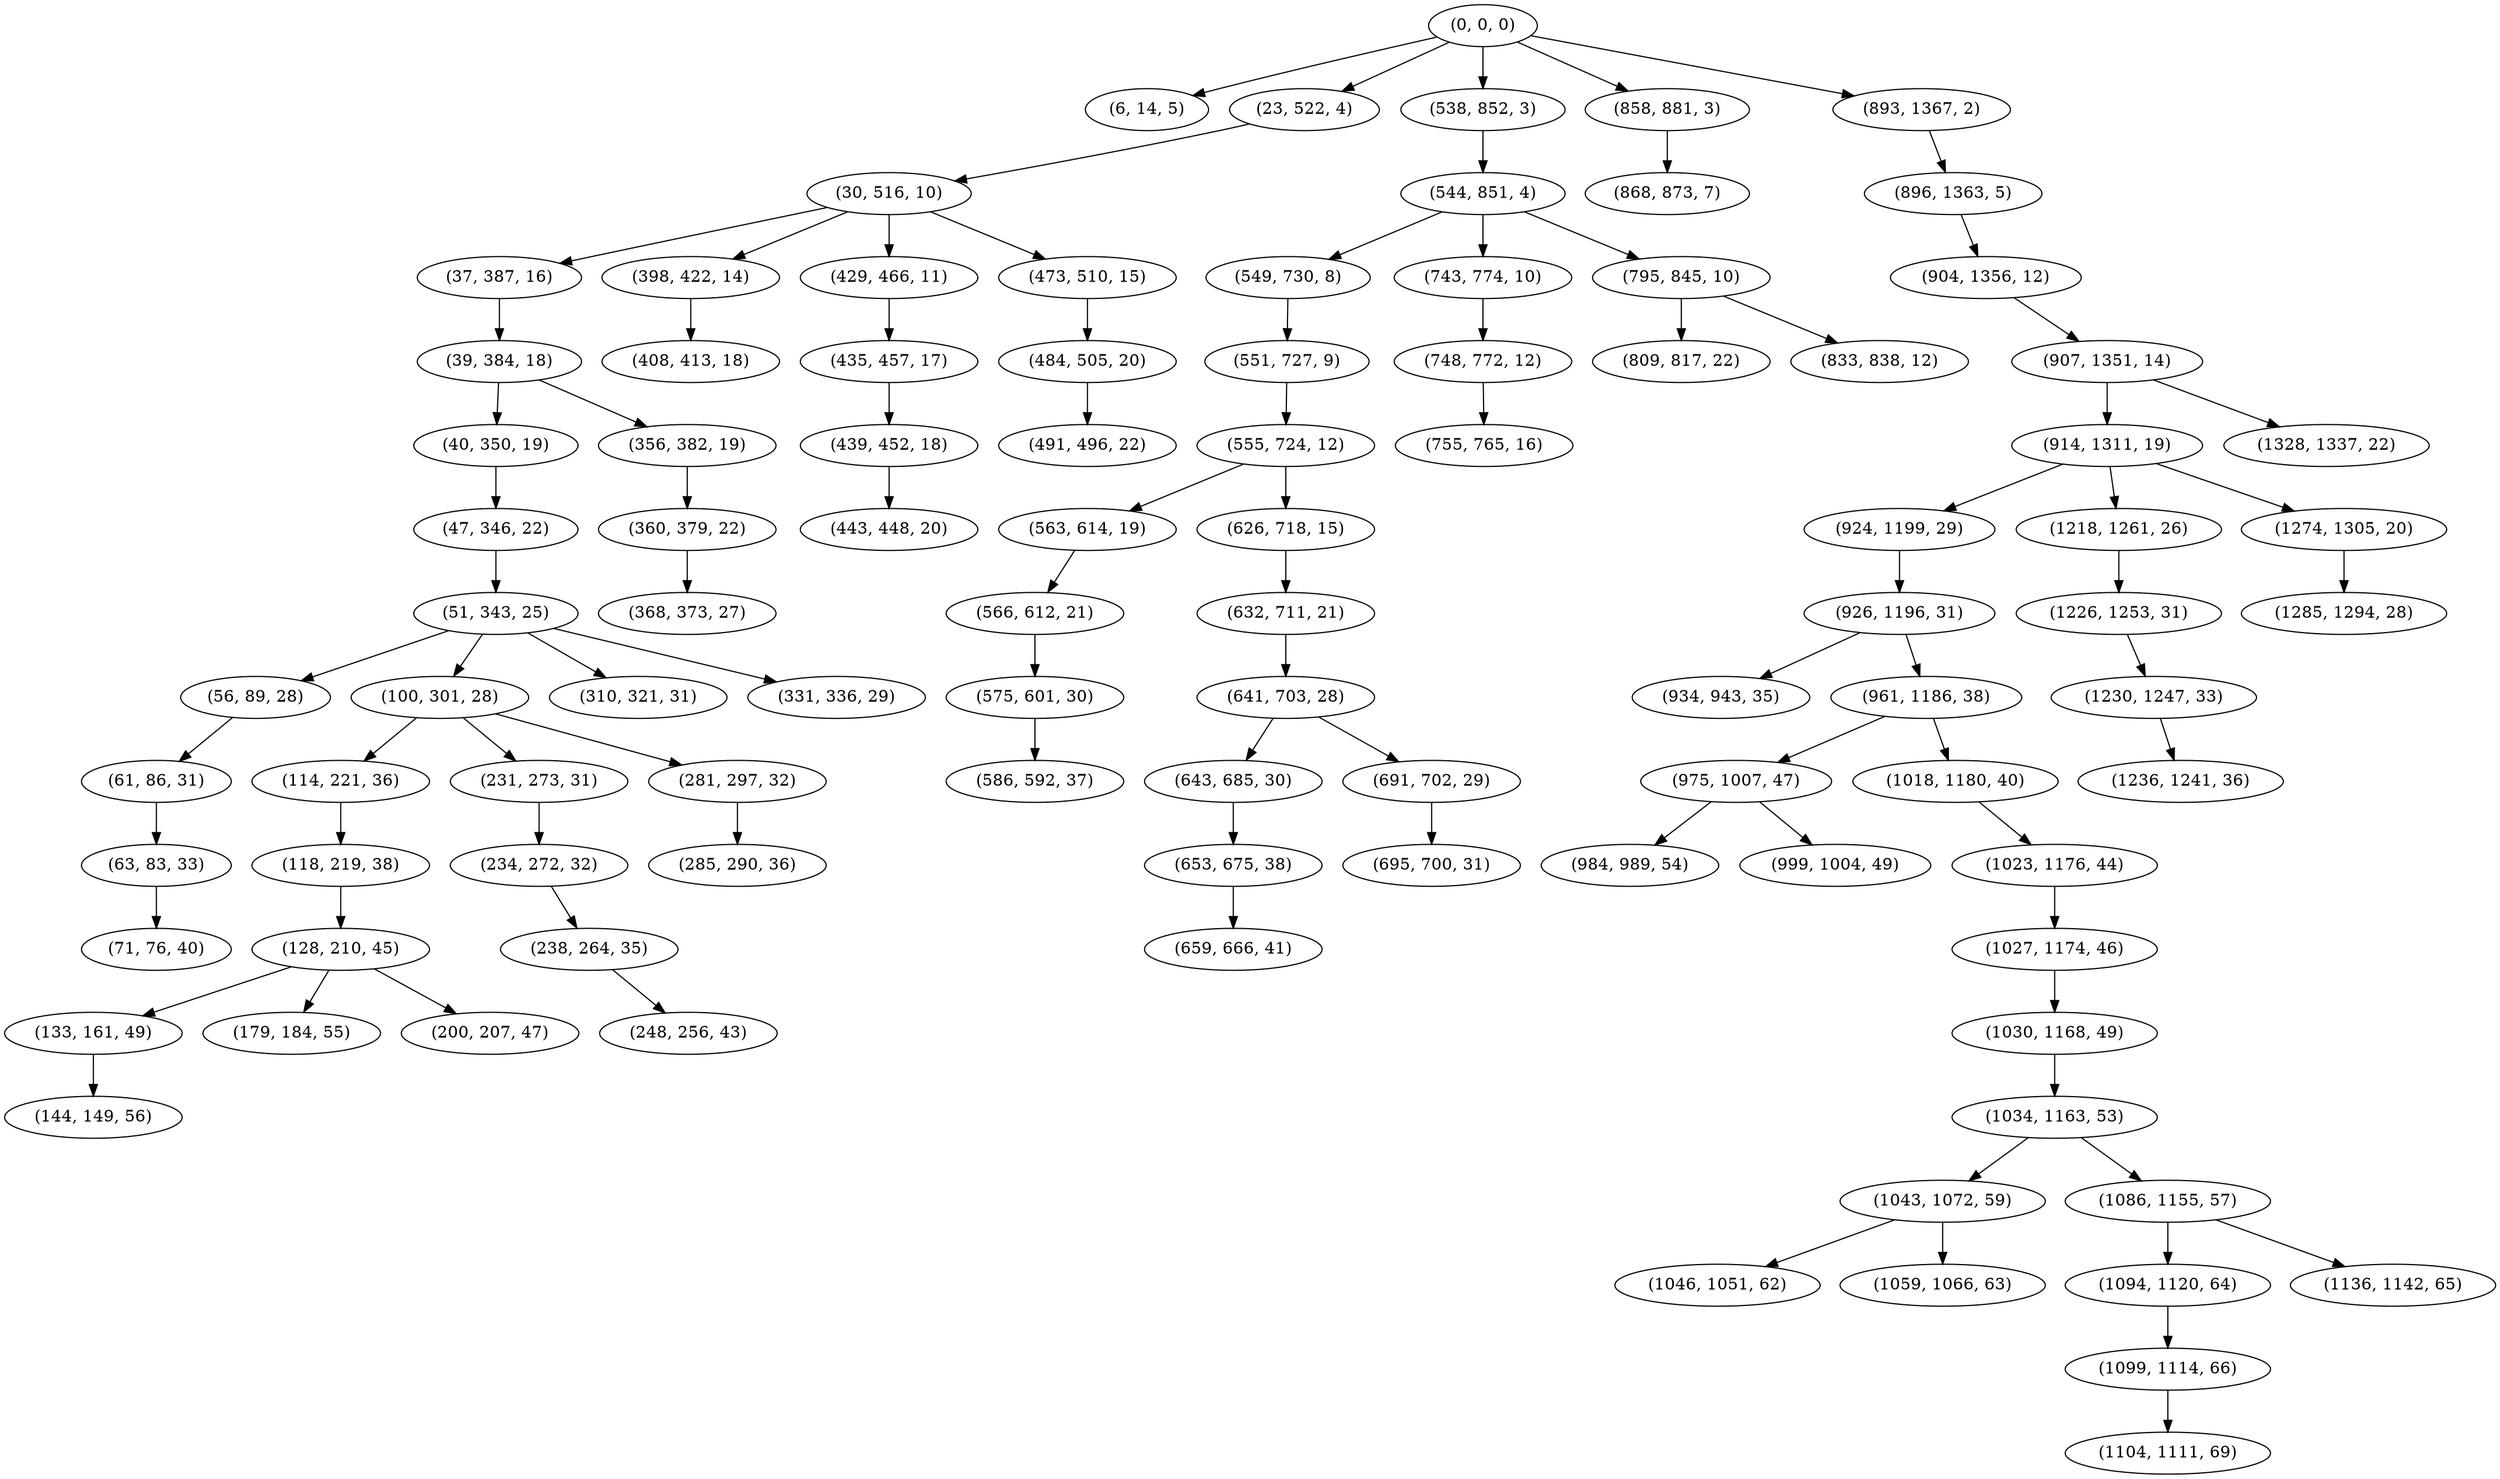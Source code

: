 digraph tree {
    "(0, 0, 0)";
    "(6, 14, 5)";
    "(23, 522, 4)";
    "(30, 516, 10)";
    "(37, 387, 16)";
    "(39, 384, 18)";
    "(40, 350, 19)";
    "(47, 346, 22)";
    "(51, 343, 25)";
    "(56, 89, 28)";
    "(61, 86, 31)";
    "(63, 83, 33)";
    "(71, 76, 40)";
    "(100, 301, 28)";
    "(114, 221, 36)";
    "(118, 219, 38)";
    "(128, 210, 45)";
    "(133, 161, 49)";
    "(144, 149, 56)";
    "(179, 184, 55)";
    "(200, 207, 47)";
    "(231, 273, 31)";
    "(234, 272, 32)";
    "(238, 264, 35)";
    "(248, 256, 43)";
    "(281, 297, 32)";
    "(285, 290, 36)";
    "(310, 321, 31)";
    "(331, 336, 29)";
    "(356, 382, 19)";
    "(360, 379, 22)";
    "(368, 373, 27)";
    "(398, 422, 14)";
    "(408, 413, 18)";
    "(429, 466, 11)";
    "(435, 457, 17)";
    "(439, 452, 18)";
    "(443, 448, 20)";
    "(473, 510, 15)";
    "(484, 505, 20)";
    "(491, 496, 22)";
    "(538, 852, 3)";
    "(544, 851, 4)";
    "(549, 730, 8)";
    "(551, 727, 9)";
    "(555, 724, 12)";
    "(563, 614, 19)";
    "(566, 612, 21)";
    "(575, 601, 30)";
    "(586, 592, 37)";
    "(626, 718, 15)";
    "(632, 711, 21)";
    "(641, 703, 28)";
    "(643, 685, 30)";
    "(653, 675, 38)";
    "(659, 666, 41)";
    "(691, 702, 29)";
    "(695, 700, 31)";
    "(743, 774, 10)";
    "(748, 772, 12)";
    "(755, 765, 16)";
    "(795, 845, 10)";
    "(809, 817, 22)";
    "(833, 838, 12)";
    "(858, 881, 3)";
    "(868, 873, 7)";
    "(893, 1367, 2)";
    "(896, 1363, 5)";
    "(904, 1356, 12)";
    "(907, 1351, 14)";
    "(914, 1311, 19)";
    "(924, 1199, 29)";
    "(926, 1196, 31)";
    "(934, 943, 35)";
    "(961, 1186, 38)";
    "(975, 1007, 47)";
    "(984, 989, 54)";
    "(999, 1004, 49)";
    "(1018, 1180, 40)";
    "(1023, 1176, 44)";
    "(1027, 1174, 46)";
    "(1030, 1168, 49)";
    "(1034, 1163, 53)";
    "(1043, 1072, 59)";
    "(1046, 1051, 62)";
    "(1059, 1066, 63)";
    "(1086, 1155, 57)";
    "(1094, 1120, 64)";
    "(1099, 1114, 66)";
    "(1104, 1111, 69)";
    "(1136, 1142, 65)";
    "(1218, 1261, 26)";
    "(1226, 1253, 31)";
    "(1230, 1247, 33)";
    "(1236, 1241, 36)";
    "(1274, 1305, 20)";
    "(1285, 1294, 28)";
    "(1328, 1337, 22)";
    "(0, 0, 0)" -> "(6, 14, 5)";
    "(0, 0, 0)" -> "(23, 522, 4)";
    "(0, 0, 0)" -> "(538, 852, 3)";
    "(0, 0, 0)" -> "(858, 881, 3)";
    "(0, 0, 0)" -> "(893, 1367, 2)";
    "(23, 522, 4)" -> "(30, 516, 10)";
    "(30, 516, 10)" -> "(37, 387, 16)";
    "(30, 516, 10)" -> "(398, 422, 14)";
    "(30, 516, 10)" -> "(429, 466, 11)";
    "(30, 516, 10)" -> "(473, 510, 15)";
    "(37, 387, 16)" -> "(39, 384, 18)";
    "(39, 384, 18)" -> "(40, 350, 19)";
    "(39, 384, 18)" -> "(356, 382, 19)";
    "(40, 350, 19)" -> "(47, 346, 22)";
    "(47, 346, 22)" -> "(51, 343, 25)";
    "(51, 343, 25)" -> "(56, 89, 28)";
    "(51, 343, 25)" -> "(100, 301, 28)";
    "(51, 343, 25)" -> "(310, 321, 31)";
    "(51, 343, 25)" -> "(331, 336, 29)";
    "(56, 89, 28)" -> "(61, 86, 31)";
    "(61, 86, 31)" -> "(63, 83, 33)";
    "(63, 83, 33)" -> "(71, 76, 40)";
    "(100, 301, 28)" -> "(114, 221, 36)";
    "(100, 301, 28)" -> "(231, 273, 31)";
    "(100, 301, 28)" -> "(281, 297, 32)";
    "(114, 221, 36)" -> "(118, 219, 38)";
    "(118, 219, 38)" -> "(128, 210, 45)";
    "(128, 210, 45)" -> "(133, 161, 49)";
    "(128, 210, 45)" -> "(179, 184, 55)";
    "(128, 210, 45)" -> "(200, 207, 47)";
    "(133, 161, 49)" -> "(144, 149, 56)";
    "(231, 273, 31)" -> "(234, 272, 32)";
    "(234, 272, 32)" -> "(238, 264, 35)";
    "(238, 264, 35)" -> "(248, 256, 43)";
    "(281, 297, 32)" -> "(285, 290, 36)";
    "(356, 382, 19)" -> "(360, 379, 22)";
    "(360, 379, 22)" -> "(368, 373, 27)";
    "(398, 422, 14)" -> "(408, 413, 18)";
    "(429, 466, 11)" -> "(435, 457, 17)";
    "(435, 457, 17)" -> "(439, 452, 18)";
    "(439, 452, 18)" -> "(443, 448, 20)";
    "(473, 510, 15)" -> "(484, 505, 20)";
    "(484, 505, 20)" -> "(491, 496, 22)";
    "(538, 852, 3)" -> "(544, 851, 4)";
    "(544, 851, 4)" -> "(549, 730, 8)";
    "(544, 851, 4)" -> "(743, 774, 10)";
    "(544, 851, 4)" -> "(795, 845, 10)";
    "(549, 730, 8)" -> "(551, 727, 9)";
    "(551, 727, 9)" -> "(555, 724, 12)";
    "(555, 724, 12)" -> "(563, 614, 19)";
    "(555, 724, 12)" -> "(626, 718, 15)";
    "(563, 614, 19)" -> "(566, 612, 21)";
    "(566, 612, 21)" -> "(575, 601, 30)";
    "(575, 601, 30)" -> "(586, 592, 37)";
    "(626, 718, 15)" -> "(632, 711, 21)";
    "(632, 711, 21)" -> "(641, 703, 28)";
    "(641, 703, 28)" -> "(643, 685, 30)";
    "(641, 703, 28)" -> "(691, 702, 29)";
    "(643, 685, 30)" -> "(653, 675, 38)";
    "(653, 675, 38)" -> "(659, 666, 41)";
    "(691, 702, 29)" -> "(695, 700, 31)";
    "(743, 774, 10)" -> "(748, 772, 12)";
    "(748, 772, 12)" -> "(755, 765, 16)";
    "(795, 845, 10)" -> "(809, 817, 22)";
    "(795, 845, 10)" -> "(833, 838, 12)";
    "(858, 881, 3)" -> "(868, 873, 7)";
    "(893, 1367, 2)" -> "(896, 1363, 5)";
    "(896, 1363, 5)" -> "(904, 1356, 12)";
    "(904, 1356, 12)" -> "(907, 1351, 14)";
    "(907, 1351, 14)" -> "(914, 1311, 19)";
    "(907, 1351, 14)" -> "(1328, 1337, 22)";
    "(914, 1311, 19)" -> "(924, 1199, 29)";
    "(914, 1311, 19)" -> "(1218, 1261, 26)";
    "(914, 1311, 19)" -> "(1274, 1305, 20)";
    "(924, 1199, 29)" -> "(926, 1196, 31)";
    "(926, 1196, 31)" -> "(934, 943, 35)";
    "(926, 1196, 31)" -> "(961, 1186, 38)";
    "(961, 1186, 38)" -> "(975, 1007, 47)";
    "(961, 1186, 38)" -> "(1018, 1180, 40)";
    "(975, 1007, 47)" -> "(984, 989, 54)";
    "(975, 1007, 47)" -> "(999, 1004, 49)";
    "(1018, 1180, 40)" -> "(1023, 1176, 44)";
    "(1023, 1176, 44)" -> "(1027, 1174, 46)";
    "(1027, 1174, 46)" -> "(1030, 1168, 49)";
    "(1030, 1168, 49)" -> "(1034, 1163, 53)";
    "(1034, 1163, 53)" -> "(1043, 1072, 59)";
    "(1034, 1163, 53)" -> "(1086, 1155, 57)";
    "(1043, 1072, 59)" -> "(1046, 1051, 62)";
    "(1043, 1072, 59)" -> "(1059, 1066, 63)";
    "(1086, 1155, 57)" -> "(1094, 1120, 64)";
    "(1086, 1155, 57)" -> "(1136, 1142, 65)";
    "(1094, 1120, 64)" -> "(1099, 1114, 66)";
    "(1099, 1114, 66)" -> "(1104, 1111, 69)";
    "(1218, 1261, 26)" -> "(1226, 1253, 31)";
    "(1226, 1253, 31)" -> "(1230, 1247, 33)";
    "(1230, 1247, 33)" -> "(1236, 1241, 36)";
    "(1274, 1305, 20)" -> "(1285, 1294, 28)";
}
